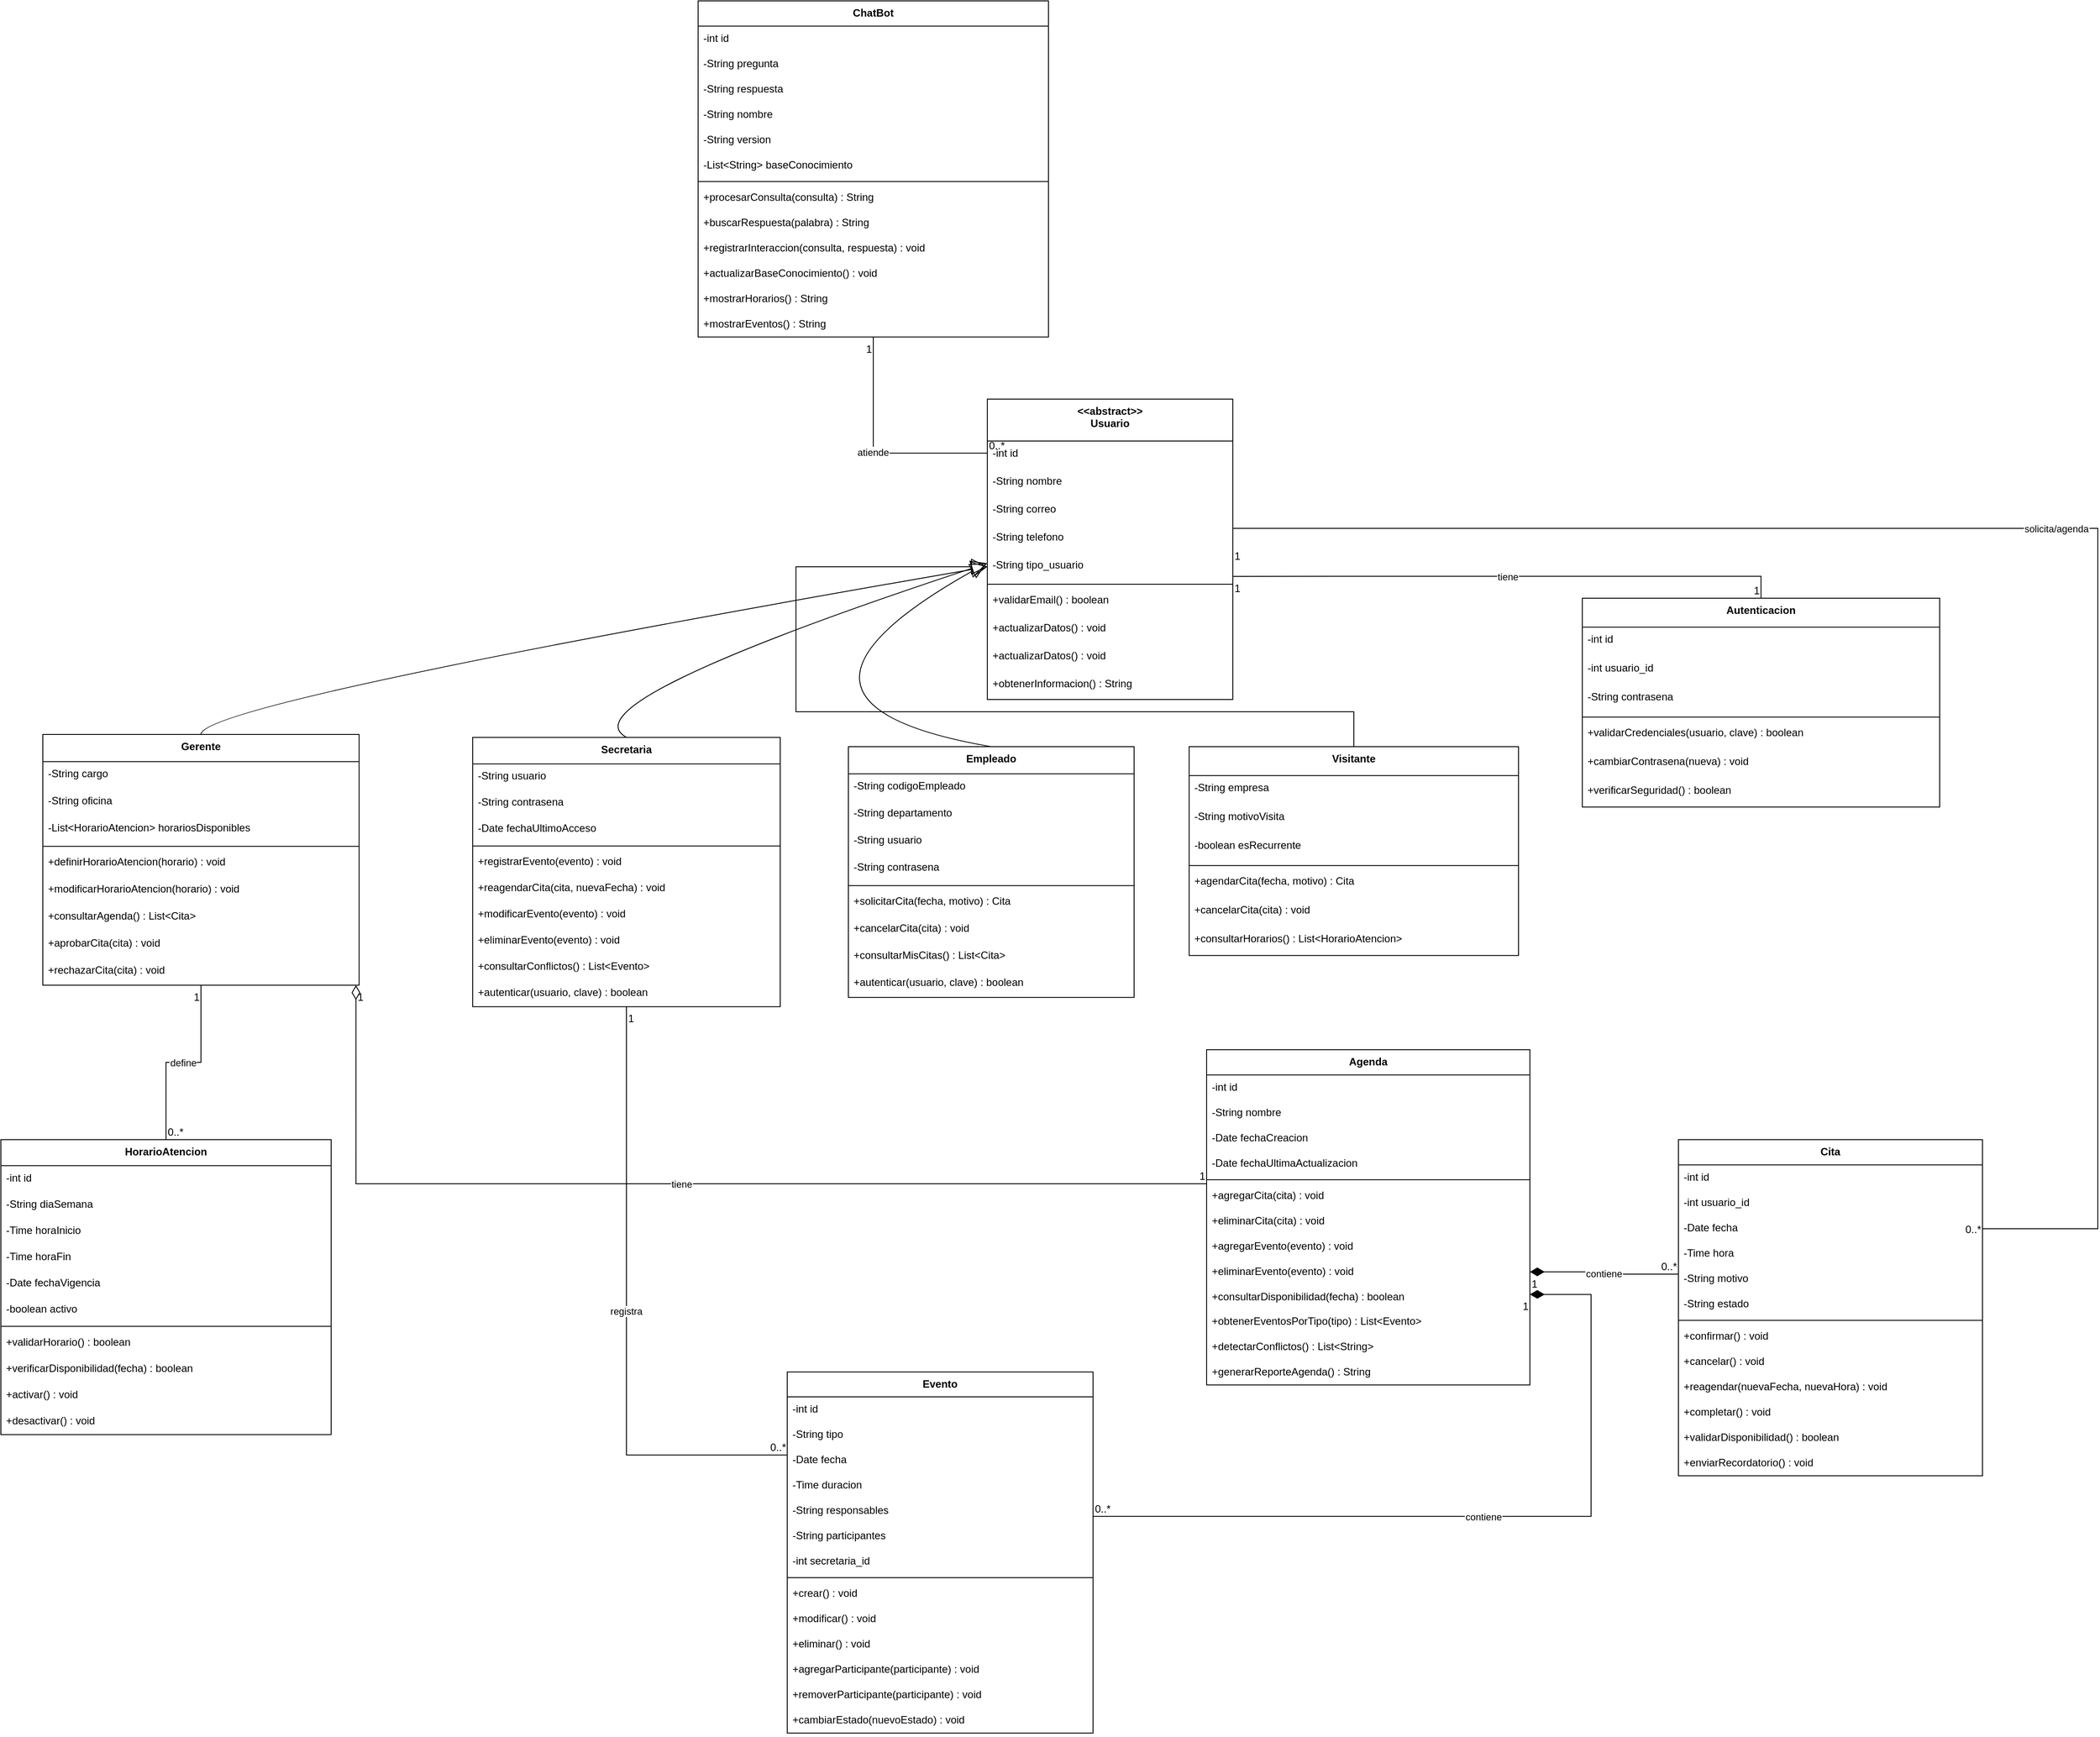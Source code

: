 <mxfile version="27.1.6">
  <diagram name="Page-1" id="OvqlEY6FzvX5M_IiGtyd">
    <mxGraphModel dx="1940" dy="629" grid="1" gridSize="10" guides="1" tooltips="1" connect="1" arrows="1" fold="1" page="1" pageScale="1" pageWidth="850" pageHeight="1100" math="0" shadow="0">
      <root>
        <mxCell id="0" />
        <mxCell id="1" parent="0" />
        <mxCell id="tIBhOK5YYdfdFNralO2W-1" value="&lt;&lt;abstract&gt;&gt;&#xa;Usuario" style="swimlane;fontStyle=1;align=center;verticalAlign=top;childLayout=stackLayout;horizontal=1;startSize=47.977;horizontalStack=0;resizeParent=1;resizeParentMax=0;resizeLast=0;collapsible=0;marginBottom=0;" parent="1" vertex="1">
          <mxGeometry x="659" y="672" width="281" height="343.977" as="geometry" />
        </mxCell>
        <mxCell id="tIBhOK5YYdfdFNralO2W-2" value="-int id" style="text;strokeColor=none;fillColor=none;align=left;verticalAlign=top;spacingLeft=4;spacingRight=4;overflow=hidden;rotatable=0;points=[[0,0.5],[1,0.5]];portConstraint=eastwest;" parent="tIBhOK5YYdfdFNralO2W-1" vertex="1">
          <mxGeometry y="47.977" width="281" height="32" as="geometry" />
        </mxCell>
        <mxCell id="tIBhOK5YYdfdFNralO2W-3" value="-String nombre" style="text;strokeColor=none;fillColor=none;align=left;verticalAlign=top;spacingLeft=4;spacingRight=4;overflow=hidden;rotatable=0;points=[[0,0.5],[1,0.5]];portConstraint=eastwest;" parent="tIBhOK5YYdfdFNralO2W-1" vertex="1">
          <mxGeometry y="79.977" width="281" height="32" as="geometry" />
        </mxCell>
        <mxCell id="tIBhOK5YYdfdFNralO2W-4" value="-String correo" style="text;strokeColor=none;fillColor=none;align=left;verticalAlign=top;spacingLeft=4;spacingRight=4;overflow=hidden;rotatable=0;points=[[0,0.5],[1,0.5]];portConstraint=eastwest;" parent="tIBhOK5YYdfdFNralO2W-1" vertex="1">
          <mxGeometry y="111.977" width="281" height="32" as="geometry" />
        </mxCell>
        <mxCell id="tIBhOK5YYdfdFNralO2W-5" value="-String telefono" style="text;strokeColor=none;fillColor=none;align=left;verticalAlign=top;spacingLeft=4;spacingRight=4;overflow=hidden;rotatable=0;points=[[0,0.5],[1,0.5]];portConstraint=eastwest;" parent="tIBhOK5YYdfdFNralO2W-1" vertex="1">
          <mxGeometry y="143.977" width="281" height="32" as="geometry" />
        </mxCell>
        <mxCell id="tIBhOK5YYdfdFNralO2W-6" value="-String tipo_usuario" style="text;strokeColor=none;fillColor=none;align=left;verticalAlign=top;spacingLeft=4;spacingRight=4;overflow=hidden;rotatable=0;points=[[0,0.5],[1,0.5]];portConstraint=eastwest;" parent="tIBhOK5YYdfdFNralO2W-1" vertex="1">
          <mxGeometry y="175.977" width="281" height="32" as="geometry" />
        </mxCell>
        <mxCell id="tIBhOK5YYdfdFNralO2W-7" style="line;strokeWidth=1;fillColor=none;align=left;verticalAlign=middle;spacingTop=-1;spacingLeft=3;spacingRight=3;rotatable=0;labelPosition=right;points=[];portConstraint=eastwest;strokeColor=inherit;" parent="tIBhOK5YYdfdFNralO2W-1" vertex="1">
          <mxGeometry y="207.977" width="281" height="8" as="geometry" />
        </mxCell>
        <mxCell id="tIBhOK5YYdfdFNralO2W-8" value="+validarEmail() : boolean" style="text;strokeColor=none;fillColor=none;align=left;verticalAlign=top;spacingLeft=4;spacingRight=4;overflow=hidden;rotatable=0;points=[[0,0.5],[1,0.5]];portConstraint=eastwest;" parent="tIBhOK5YYdfdFNralO2W-1" vertex="1">
          <mxGeometry y="215.977" width="281" height="32" as="geometry" />
        </mxCell>
        <mxCell id="J6PusCO2CKZMX-2m983k-1" value="+actualizarDatos() : void" style="text;strokeColor=none;fillColor=none;align=left;verticalAlign=top;spacingLeft=4;spacingRight=4;overflow=hidden;rotatable=0;points=[[0,0.5],[1,0.5]];portConstraint=eastwest;" vertex="1" parent="tIBhOK5YYdfdFNralO2W-1">
          <mxGeometry y="247.977" width="281" height="32" as="geometry" />
        </mxCell>
        <mxCell id="tIBhOK5YYdfdFNralO2W-9" value="+actualizarDatos() : void" style="text;strokeColor=none;fillColor=none;align=left;verticalAlign=top;spacingLeft=4;spacingRight=4;overflow=hidden;rotatable=0;points=[[0,0.5],[1,0.5]];portConstraint=eastwest;" parent="tIBhOK5YYdfdFNralO2W-1" vertex="1">
          <mxGeometry y="279.977" width="281" height="32" as="geometry" />
        </mxCell>
        <mxCell id="tIBhOK5YYdfdFNralO2W-10" value="+obtenerInformacion() : String" style="text;strokeColor=none;fillColor=none;align=left;verticalAlign=top;spacingLeft=4;spacingRight=4;overflow=hidden;rotatable=0;points=[[0,0.5],[1,0.5]];portConstraint=eastwest;" parent="tIBhOK5YYdfdFNralO2W-1" vertex="1">
          <mxGeometry y="311.977" width="281" height="32" as="geometry" />
        </mxCell>
        <mxCell id="tIBhOK5YYdfdFNralO2W-11" value="Gerente" style="swimlane;fontStyle=1;align=center;verticalAlign=top;childLayout=stackLayout;horizontal=1;startSize=31.097;horizontalStack=0;resizeParent=1;resizeParentMax=0;resizeLast=0;collapsible=0;marginBottom=0;" parent="1" vertex="1">
          <mxGeometry x="-422" y="1056" width="362" height="287.097" as="geometry" />
        </mxCell>
        <mxCell id="tIBhOK5YYdfdFNralO2W-12" value="-String cargo" style="text;strokeColor=none;fillColor=none;align=left;verticalAlign=top;spacingLeft=4;spacingRight=4;overflow=hidden;rotatable=0;points=[[0,0.5],[1,0.5]];portConstraint=eastwest;" parent="tIBhOK5YYdfdFNralO2W-11" vertex="1">
          <mxGeometry y="31.097" width="362" height="31" as="geometry" />
        </mxCell>
        <mxCell id="tIBhOK5YYdfdFNralO2W-13" value="-String oficina" style="text;strokeColor=none;fillColor=none;align=left;verticalAlign=top;spacingLeft=4;spacingRight=4;overflow=hidden;rotatable=0;points=[[0,0.5],[1,0.5]];portConstraint=eastwest;" parent="tIBhOK5YYdfdFNralO2W-11" vertex="1">
          <mxGeometry y="62.097" width="362" height="31" as="geometry" />
        </mxCell>
        <mxCell id="tIBhOK5YYdfdFNralO2W-14" value="-List&lt;HorarioAtencion&gt; horariosDisponibles" style="text;strokeColor=none;fillColor=none;align=left;verticalAlign=top;spacingLeft=4;spacingRight=4;overflow=hidden;rotatable=0;points=[[0,0.5],[1,0.5]];portConstraint=eastwest;" parent="tIBhOK5YYdfdFNralO2W-11" vertex="1">
          <mxGeometry y="93.097" width="362" height="31" as="geometry" />
        </mxCell>
        <mxCell id="tIBhOK5YYdfdFNralO2W-15" style="line;strokeWidth=1;fillColor=none;align=left;verticalAlign=middle;spacingTop=-1;spacingLeft=3;spacingRight=3;rotatable=0;labelPosition=right;points=[];portConstraint=eastwest;strokeColor=inherit;" parent="tIBhOK5YYdfdFNralO2W-11" vertex="1">
          <mxGeometry y="124.097" width="362" height="8" as="geometry" />
        </mxCell>
        <mxCell id="tIBhOK5YYdfdFNralO2W-16" value="+definirHorarioAtencion(horario) : void" style="text;strokeColor=none;fillColor=none;align=left;verticalAlign=top;spacingLeft=4;spacingRight=4;overflow=hidden;rotatable=0;points=[[0,0.5],[1,0.5]];portConstraint=eastwest;" parent="tIBhOK5YYdfdFNralO2W-11" vertex="1">
          <mxGeometry y="132.097" width="362" height="31" as="geometry" />
        </mxCell>
        <mxCell id="tIBhOK5YYdfdFNralO2W-17" value="+modificarHorarioAtencion(horario) : void" style="text;strokeColor=none;fillColor=none;align=left;verticalAlign=top;spacingLeft=4;spacingRight=4;overflow=hidden;rotatable=0;points=[[0,0.5],[1,0.5]];portConstraint=eastwest;" parent="tIBhOK5YYdfdFNralO2W-11" vertex="1">
          <mxGeometry y="163.097" width="362" height="31" as="geometry" />
        </mxCell>
        <mxCell id="tIBhOK5YYdfdFNralO2W-18" value="+consultarAgenda() : List&lt;Cita&gt;" style="text;strokeColor=none;fillColor=none;align=left;verticalAlign=top;spacingLeft=4;spacingRight=4;overflow=hidden;rotatable=0;points=[[0,0.5],[1,0.5]];portConstraint=eastwest;" parent="tIBhOK5YYdfdFNralO2W-11" vertex="1">
          <mxGeometry y="194.097" width="362" height="31" as="geometry" />
        </mxCell>
        <mxCell id="tIBhOK5YYdfdFNralO2W-19" value="+aprobarCita(cita) : void" style="text;strokeColor=none;fillColor=none;align=left;verticalAlign=top;spacingLeft=4;spacingRight=4;overflow=hidden;rotatable=0;points=[[0,0.5],[1,0.5]];portConstraint=eastwest;" parent="tIBhOK5YYdfdFNralO2W-11" vertex="1">
          <mxGeometry y="225.097" width="362" height="31" as="geometry" />
        </mxCell>
        <mxCell id="tIBhOK5YYdfdFNralO2W-20" value="+rechazarCita(cita) : void" style="text;strokeColor=none;fillColor=none;align=left;verticalAlign=top;spacingLeft=4;spacingRight=4;overflow=hidden;rotatable=0;points=[[0,0.5],[1,0.5]];portConstraint=eastwest;" parent="tIBhOK5YYdfdFNralO2W-11" vertex="1">
          <mxGeometry y="256.097" width="362" height="31" as="geometry" />
        </mxCell>
        <mxCell id="tIBhOK5YYdfdFNralO2W-21" value="Secretaria" style="swimlane;fontStyle=1;align=center;verticalAlign=top;childLayout=stackLayout;horizontal=1;startSize=30.386;horizontalStack=0;resizeParent=1;resizeParentMax=0;resizeLast=0;collapsible=0;marginBottom=0;" parent="1" vertex="1">
          <mxGeometry x="70" y="1059.36" width="352" height="308.386" as="geometry" />
        </mxCell>
        <mxCell id="tIBhOK5YYdfdFNralO2W-22" value="-String usuario" style="text;strokeColor=none;fillColor=none;align=left;verticalAlign=top;spacingLeft=4;spacingRight=4;overflow=hidden;rotatable=0;points=[[0,0.5],[1,0.5]];portConstraint=eastwest;" parent="tIBhOK5YYdfdFNralO2W-21" vertex="1">
          <mxGeometry y="30.386" width="352" height="30" as="geometry" />
        </mxCell>
        <mxCell id="tIBhOK5YYdfdFNralO2W-23" value="-String contrasena" style="text;strokeColor=none;fillColor=none;align=left;verticalAlign=top;spacingLeft=4;spacingRight=4;overflow=hidden;rotatable=0;points=[[0,0.5],[1,0.5]];portConstraint=eastwest;" parent="tIBhOK5YYdfdFNralO2W-21" vertex="1">
          <mxGeometry y="60.386" width="352" height="30" as="geometry" />
        </mxCell>
        <mxCell id="tIBhOK5YYdfdFNralO2W-24" value="-Date fechaUltimoAcceso" style="text;strokeColor=none;fillColor=none;align=left;verticalAlign=top;spacingLeft=4;spacingRight=4;overflow=hidden;rotatable=0;points=[[0,0.5],[1,0.5]];portConstraint=eastwest;" parent="tIBhOK5YYdfdFNralO2W-21" vertex="1">
          <mxGeometry y="90.386" width="352" height="30" as="geometry" />
        </mxCell>
        <mxCell id="tIBhOK5YYdfdFNralO2W-25" style="line;strokeWidth=1;fillColor=none;align=left;verticalAlign=middle;spacingTop=-1;spacingLeft=3;spacingRight=3;rotatable=0;labelPosition=right;points=[];portConstraint=eastwest;strokeColor=inherit;" parent="tIBhOK5YYdfdFNralO2W-21" vertex="1">
          <mxGeometry y="120.386" width="352" height="8" as="geometry" />
        </mxCell>
        <mxCell id="tIBhOK5YYdfdFNralO2W-26" value="+registrarEvento(evento) : void" style="text;strokeColor=none;fillColor=none;align=left;verticalAlign=top;spacingLeft=4;spacingRight=4;overflow=hidden;rotatable=0;points=[[0,0.5],[1,0.5]];portConstraint=eastwest;" parent="tIBhOK5YYdfdFNralO2W-21" vertex="1">
          <mxGeometry y="128.386" width="352" height="30" as="geometry" />
        </mxCell>
        <mxCell id="tIBhOK5YYdfdFNralO2W-27" value="+reagendarCita(cita, nuevaFecha) : void" style="text;strokeColor=none;fillColor=none;align=left;verticalAlign=top;spacingLeft=4;spacingRight=4;overflow=hidden;rotatable=0;points=[[0,0.5],[1,0.5]];portConstraint=eastwest;" parent="tIBhOK5YYdfdFNralO2W-21" vertex="1">
          <mxGeometry y="158.386" width="352" height="30" as="geometry" />
        </mxCell>
        <mxCell id="tIBhOK5YYdfdFNralO2W-28" value="+modificarEvento(evento) : void" style="text;strokeColor=none;fillColor=none;align=left;verticalAlign=top;spacingLeft=4;spacingRight=4;overflow=hidden;rotatable=0;points=[[0,0.5],[1,0.5]];portConstraint=eastwest;" parent="tIBhOK5YYdfdFNralO2W-21" vertex="1">
          <mxGeometry y="188.386" width="352" height="30" as="geometry" />
        </mxCell>
        <mxCell id="tIBhOK5YYdfdFNralO2W-29" value="+eliminarEvento(evento) : void" style="text;strokeColor=none;fillColor=none;align=left;verticalAlign=top;spacingLeft=4;spacingRight=4;overflow=hidden;rotatable=0;points=[[0,0.5],[1,0.5]];portConstraint=eastwest;" parent="tIBhOK5YYdfdFNralO2W-21" vertex="1">
          <mxGeometry y="218.386" width="352" height="30" as="geometry" />
        </mxCell>
        <mxCell id="tIBhOK5YYdfdFNralO2W-30" value="+consultarConflictos() : List&lt;Evento&gt;" style="text;strokeColor=none;fillColor=none;align=left;verticalAlign=top;spacingLeft=4;spacingRight=4;overflow=hidden;rotatable=0;points=[[0,0.5],[1,0.5]];portConstraint=eastwest;" parent="tIBhOK5YYdfdFNralO2W-21" vertex="1">
          <mxGeometry y="248.386" width="352" height="30" as="geometry" />
        </mxCell>
        <mxCell id="tIBhOK5YYdfdFNralO2W-31" value="+autenticar(usuario, clave) : boolean" style="text;strokeColor=none;fillColor=none;align=left;verticalAlign=top;spacingLeft=4;spacingRight=4;overflow=hidden;rotatable=0;points=[[0,0.5],[1,0.5]];portConstraint=eastwest;" parent="tIBhOK5YYdfdFNralO2W-21" vertex="1">
          <mxGeometry y="278.386" width="352" height="30" as="geometry" />
        </mxCell>
        <mxCell id="tIBhOK5YYdfdFNralO2W-32" value="Empleado" style="swimlane;fontStyle=1;align=center;verticalAlign=top;childLayout=stackLayout;horizontal=1;startSize=31.097;horizontalStack=0;resizeParent=1;resizeParentMax=0;resizeLast=0;collapsible=0;marginBottom=0;" parent="1" vertex="1">
          <mxGeometry x="500" y="1070" width="327" height="287.097" as="geometry" />
        </mxCell>
        <mxCell id="tIBhOK5YYdfdFNralO2W-33" value="-String codigoEmpleado" style="text;strokeColor=none;fillColor=none;align=left;verticalAlign=top;spacingLeft=4;spacingRight=4;overflow=hidden;rotatable=0;points=[[0,0.5],[1,0.5]];portConstraint=eastwest;" parent="tIBhOK5YYdfdFNralO2W-32" vertex="1">
          <mxGeometry y="31.097" width="327" height="31" as="geometry" />
        </mxCell>
        <mxCell id="tIBhOK5YYdfdFNralO2W-34" value="-String departamento" style="text;strokeColor=none;fillColor=none;align=left;verticalAlign=top;spacingLeft=4;spacingRight=4;overflow=hidden;rotatable=0;points=[[0,0.5],[1,0.5]];portConstraint=eastwest;" parent="tIBhOK5YYdfdFNralO2W-32" vertex="1">
          <mxGeometry y="62.097" width="327" height="31" as="geometry" />
        </mxCell>
        <mxCell id="tIBhOK5YYdfdFNralO2W-35" value="-String usuario" style="text;strokeColor=none;fillColor=none;align=left;verticalAlign=top;spacingLeft=4;spacingRight=4;overflow=hidden;rotatable=0;points=[[0,0.5],[1,0.5]];portConstraint=eastwest;" parent="tIBhOK5YYdfdFNralO2W-32" vertex="1">
          <mxGeometry y="93.097" width="327" height="31" as="geometry" />
        </mxCell>
        <mxCell id="tIBhOK5YYdfdFNralO2W-36" value="-String contrasena" style="text;strokeColor=none;fillColor=none;align=left;verticalAlign=top;spacingLeft=4;spacingRight=4;overflow=hidden;rotatable=0;points=[[0,0.5],[1,0.5]];portConstraint=eastwest;" parent="tIBhOK5YYdfdFNralO2W-32" vertex="1">
          <mxGeometry y="124.097" width="327" height="31" as="geometry" />
        </mxCell>
        <mxCell id="tIBhOK5YYdfdFNralO2W-37" style="line;strokeWidth=1;fillColor=none;align=left;verticalAlign=middle;spacingTop=-1;spacingLeft=3;spacingRight=3;rotatable=0;labelPosition=right;points=[];portConstraint=eastwest;strokeColor=inherit;" parent="tIBhOK5YYdfdFNralO2W-32" vertex="1">
          <mxGeometry y="155.097" width="327" height="8" as="geometry" />
        </mxCell>
        <mxCell id="tIBhOK5YYdfdFNralO2W-38" value="+solicitarCita(fecha, motivo) : Cita" style="text;strokeColor=none;fillColor=none;align=left;verticalAlign=top;spacingLeft=4;spacingRight=4;overflow=hidden;rotatable=0;points=[[0,0.5],[1,0.5]];portConstraint=eastwest;" parent="tIBhOK5YYdfdFNralO2W-32" vertex="1">
          <mxGeometry y="163.097" width="327" height="31" as="geometry" />
        </mxCell>
        <mxCell id="tIBhOK5YYdfdFNralO2W-39" value="+cancelarCita(cita) : void" style="text;strokeColor=none;fillColor=none;align=left;verticalAlign=top;spacingLeft=4;spacingRight=4;overflow=hidden;rotatable=0;points=[[0,0.5],[1,0.5]];portConstraint=eastwest;" parent="tIBhOK5YYdfdFNralO2W-32" vertex="1">
          <mxGeometry y="194.097" width="327" height="31" as="geometry" />
        </mxCell>
        <mxCell id="tIBhOK5YYdfdFNralO2W-40" value="+consultarMisCitas() : List&lt;Cita&gt;" style="text;strokeColor=none;fillColor=none;align=left;verticalAlign=top;spacingLeft=4;spacingRight=4;overflow=hidden;rotatable=0;points=[[0,0.5],[1,0.5]];portConstraint=eastwest;" parent="tIBhOK5YYdfdFNralO2W-32" vertex="1">
          <mxGeometry y="225.097" width="327" height="31" as="geometry" />
        </mxCell>
        <mxCell id="tIBhOK5YYdfdFNralO2W-41" value="+autenticar(usuario, clave) : boolean" style="text;strokeColor=none;fillColor=none;align=left;verticalAlign=top;spacingLeft=4;spacingRight=4;overflow=hidden;rotatable=0;points=[[0,0.5],[1,0.5]];portConstraint=eastwest;" parent="tIBhOK5YYdfdFNralO2W-32" vertex="1">
          <mxGeometry y="256.097" width="327" height="31" as="geometry" />
        </mxCell>
        <mxCell id="tIBhOK5YYdfdFNralO2W-42" value="Visitante" style="swimlane;fontStyle=1;align=center;verticalAlign=top;childLayout=stackLayout;horizontal=1;startSize=33.129;horizontalStack=0;resizeParent=1;resizeParentMax=0;resizeLast=0;collapsible=0;marginBottom=0;" parent="1" vertex="1">
          <mxGeometry x="890" y="1070" width="377" height="239.129" as="geometry" />
        </mxCell>
        <mxCell id="tIBhOK5YYdfdFNralO2W-43" value="-String empresa" style="text;strokeColor=none;fillColor=none;align=left;verticalAlign=top;spacingLeft=4;spacingRight=4;overflow=hidden;rotatable=0;points=[[0,0.5],[1,0.5]];portConstraint=eastwest;" parent="tIBhOK5YYdfdFNralO2W-42" vertex="1">
          <mxGeometry y="33.129" width="377" height="33" as="geometry" />
        </mxCell>
        <mxCell id="tIBhOK5YYdfdFNralO2W-44" value="-String motivoVisita" style="text;strokeColor=none;fillColor=none;align=left;verticalAlign=top;spacingLeft=4;spacingRight=4;overflow=hidden;rotatable=0;points=[[0,0.5],[1,0.5]];portConstraint=eastwest;" parent="tIBhOK5YYdfdFNralO2W-42" vertex="1">
          <mxGeometry y="66.129" width="377" height="33" as="geometry" />
        </mxCell>
        <mxCell id="tIBhOK5YYdfdFNralO2W-45" value="-boolean esRecurrente" style="text;strokeColor=none;fillColor=none;align=left;verticalAlign=top;spacingLeft=4;spacingRight=4;overflow=hidden;rotatable=0;points=[[0,0.5],[1,0.5]];portConstraint=eastwest;" parent="tIBhOK5YYdfdFNralO2W-42" vertex="1">
          <mxGeometry y="99.129" width="377" height="33" as="geometry" />
        </mxCell>
        <mxCell id="tIBhOK5YYdfdFNralO2W-46" style="line;strokeWidth=1;fillColor=none;align=left;verticalAlign=middle;spacingTop=-1;spacingLeft=3;spacingRight=3;rotatable=0;labelPosition=right;points=[];portConstraint=eastwest;strokeColor=inherit;" parent="tIBhOK5YYdfdFNralO2W-42" vertex="1">
          <mxGeometry y="132.129" width="377" height="8" as="geometry" />
        </mxCell>
        <mxCell id="tIBhOK5YYdfdFNralO2W-47" value="+agendarCita(fecha, motivo) : Cita" style="text;strokeColor=none;fillColor=none;align=left;verticalAlign=top;spacingLeft=4;spacingRight=4;overflow=hidden;rotatable=0;points=[[0,0.5],[1,0.5]];portConstraint=eastwest;" parent="tIBhOK5YYdfdFNralO2W-42" vertex="1">
          <mxGeometry y="140.129" width="377" height="33" as="geometry" />
        </mxCell>
        <mxCell id="tIBhOK5YYdfdFNralO2W-48" value="+cancelarCita(cita) : void" style="text;strokeColor=none;fillColor=none;align=left;verticalAlign=top;spacingLeft=4;spacingRight=4;overflow=hidden;rotatable=0;points=[[0,0.5],[1,0.5]];portConstraint=eastwest;" parent="tIBhOK5YYdfdFNralO2W-42" vertex="1">
          <mxGeometry y="173.129" width="377" height="33" as="geometry" />
        </mxCell>
        <mxCell id="tIBhOK5YYdfdFNralO2W-49" value="+consultarHorarios() : List&lt;HorarioAtencion&gt;" style="text;strokeColor=none;fillColor=none;align=left;verticalAlign=top;spacingLeft=4;spacingRight=4;overflow=hidden;rotatable=0;points=[[0,0.5],[1,0.5]];portConstraint=eastwest;" parent="tIBhOK5YYdfdFNralO2W-42" vertex="1">
          <mxGeometry y="206.129" width="377" height="33" as="geometry" />
        </mxCell>
        <mxCell id="tIBhOK5YYdfdFNralO2W-50" value="Autenticacion" style="swimlane;fontStyle=1;align=center;verticalAlign=top;childLayout=stackLayout;horizontal=1;startSize=33.129;horizontalStack=0;resizeParent=1;resizeParentMax=0;resizeLast=0;collapsible=0;marginBottom=0;" parent="1" vertex="1">
          <mxGeometry x="1340" y="900" width="409" height="239.129" as="geometry" />
        </mxCell>
        <mxCell id="tIBhOK5YYdfdFNralO2W-51" value="-int id" style="text;strokeColor=none;fillColor=none;align=left;verticalAlign=top;spacingLeft=4;spacingRight=4;overflow=hidden;rotatable=0;points=[[0,0.5],[1,0.5]];portConstraint=eastwest;" parent="tIBhOK5YYdfdFNralO2W-50" vertex="1">
          <mxGeometry y="33.129" width="409" height="33" as="geometry" />
        </mxCell>
        <mxCell id="tIBhOK5YYdfdFNralO2W-52" value="-int usuario_id" style="text;strokeColor=none;fillColor=none;align=left;verticalAlign=top;spacingLeft=4;spacingRight=4;overflow=hidden;rotatable=0;points=[[0,0.5],[1,0.5]];portConstraint=eastwest;" parent="tIBhOK5YYdfdFNralO2W-50" vertex="1">
          <mxGeometry y="66.129" width="409" height="33" as="geometry" />
        </mxCell>
        <mxCell id="tIBhOK5YYdfdFNralO2W-53" value="-String contrasena" style="text;strokeColor=none;fillColor=none;align=left;verticalAlign=top;spacingLeft=4;spacingRight=4;overflow=hidden;rotatable=0;points=[[0,0.5],[1,0.5]];portConstraint=eastwest;" parent="tIBhOK5YYdfdFNralO2W-50" vertex="1">
          <mxGeometry y="99.129" width="409" height="33" as="geometry" />
        </mxCell>
        <mxCell id="tIBhOK5YYdfdFNralO2W-54" style="line;strokeWidth=1;fillColor=none;align=left;verticalAlign=middle;spacingTop=-1;spacingLeft=3;spacingRight=3;rotatable=0;labelPosition=right;points=[];portConstraint=eastwest;strokeColor=inherit;" parent="tIBhOK5YYdfdFNralO2W-50" vertex="1">
          <mxGeometry y="132.129" width="409" height="8" as="geometry" />
        </mxCell>
        <mxCell id="tIBhOK5YYdfdFNralO2W-55" value="+validarCredenciales(usuario, clave) : boolean" style="text;strokeColor=none;fillColor=none;align=left;verticalAlign=top;spacingLeft=4;spacingRight=4;overflow=hidden;rotatable=0;points=[[0,0.5],[1,0.5]];portConstraint=eastwest;" parent="tIBhOK5YYdfdFNralO2W-50" vertex="1">
          <mxGeometry y="140.129" width="409" height="33" as="geometry" />
        </mxCell>
        <mxCell id="tIBhOK5YYdfdFNralO2W-56" value="+cambiarContrasena(nueva) : void" style="text;strokeColor=none;fillColor=none;align=left;verticalAlign=top;spacingLeft=4;spacingRight=4;overflow=hidden;rotatable=0;points=[[0,0.5],[1,0.5]];portConstraint=eastwest;" parent="tIBhOK5YYdfdFNralO2W-50" vertex="1">
          <mxGeometry y="173.129" width="409" height="33" as="geometry" />
        </mxCell>
        <mxCell id="tIBhOK5YYdfdFNralO2W-57" value="+verificarSeguridad() : boolean" style="text;strokeColor=none;fillColor=none;align=left;verticalAlign=top;spacingLeft=4;spacingRight=4;overflow=hidden;rotatable=0;points=[[0,0.5],[1,0.5]];portConstraint=eastwest;" parent="tIBhOK5YYdfdFNralO2W-50" vertex="1">
          <mxGeometry y="206.129" width="409" height="33" as="geometry" />
        </mxCell>
        <mxCell id="tIBhOK5YYdfdFNralO2W-58" value="Cita" style="swimlane;fontStyle=1;align=center;verticalAlign=top;childLayout=stackLayout;horizontal=1;startSize=28.909;horizontalStack=0;resizeParent=1;resizeParentMax=0;resizeLast=0;collapsible=0;marginBottom=0;" parent="1" vertex="1">
          <mxGeometry x="1450" y="1520" width="348" height="384.909" as="geometry" />
        </mxCell>
        <mxCell id="tIBhOK5YYdfdFNralO2W-59" value="-int id" style="text;strokeColor=none;fillColor=none;align=left;verticalAlign=top;spacingLeft=4;spacingRight=4;overflow=hidden;rotatable=0;points=[[0,0.5],[1,0.5]];portConstraint=eastwest;" parent="tIBhOK5YYdfdFNralO2W-58" vertex="1">
          <mxGeometry y="28.909" width="348" height="29" as="geometry" />
        </mxCell>
        <mxCell id="tIBhOK5YYdfdFNralO2W-60" value="-int usuario_id" style="text;strokeColor=none;fillColor=none;align=left;verticalAlign=top;spacingLeft=4;spacingRight=4;overflow=hidden;rotatable=0;points=[[0,0.5],[1,0.5]];portConstraint=eastwest;" parent="tIBhOK5YYdfdFNralO2W-58" vertex="1">
          <mxGeometry y="57.909" width="348" height="29" as="geometry" />
        </mxCell>
        <mxCell id="tIBhOK5YYdfdFNralO2W-61" value="-Date fecha" style="text;strokeColor=none;fillColor=none;align=left;verticalAlign=top;spacingLeft=4;spacingRight=4;overflow=hidden;rotatable=0;points=[[0,0.5],[1,0.5]];portConstraint=eastwest;" parent="tIBhOK5YYdfdFNralO2W-58" vertex="1">
          <mxGeometry y="86.909" width="348" height="29" as="geometry" />
        </mxCell>
        <mxCell id="tIBhOK5YYdfdFNralO2W-62" value="-Time hora" style="text;strokeColor=none;fillColor=none;align=left;verticalAlign=top;spacingLeft=4;spacingRight=4;overflow=hidden;rotatable=0;points=[[0,0.5],[1,0.5]];portConstraint=eastwest;" parent="tIBhOK5YYdfdFNralO2W-58" vertex="1">
          <mxGeometry y="115.909" width="348" height="29" as="geometry" />
        </mxCell>
        <mxCell id="tIBhOK5YYdfdFNralO2W-63" value="-String motivo" style="text;strokeColor=none;fillColor=none;align=left;verticalAlign=top;spacingLeft=4;spacingRight=4;overflow=hidden;rotatable=0;points=[[0,0.5],[1,0.5]];portConstraint=eastwest;" parent="tIBhOK5YYdfdFNralO2W-58" vertex="1">
          <mxGeometry y="144.909" width="348" height="29" as="geometry" />
        </mxCell>
        <mxCell id="tIBhOK5YYdfdFNralO2W-64" value="-String estado" style="text;strokeColor=none;fillColor=none;align=left;verticalAlign=top;spacingLeft=4;spacingRight=4;overflow=hidden;rotatable=0;points=[[0,0.5],[1,0.5]];portConstraint=eastwest;" parent="tIBhOK5YYdfdFNralO2W-58" vertex="1">
          <mxGeometry y="173.909" width="348" height="29" as="geometry" />
        </mxCell>
        <mxCell id="tIBhOK5YYdfdFNralO2W-65" style="line;strokeWidth=1;fillColor=none;align=left;verticalAlign=middle;spacingTop=-1;spacingLeft=3;spacingRight=3;rotatable=0;labelPosition=right;points=[];portConstraint=eastwest;strokeColor=inherit;" parent="tIBhOK5YYdfdFNralO2W-58" vertex="1">
          <mxGeometry y="202.909" width="348" height="8" as="geometry" />
        </mxCell>
        <mxCell id="tIBhOK5YYdfdFNralO2W-66" value="+confirmar() : void" style="text;strokeColor=none;fillColor=none;align=left;verticalAlign=top;spacingLeft=4;spacingRight=4;overflow=hidden;rotatable=0;points=[[0,0.5],[1,0.5]];portConstraint=eastwest;" parent="tIBhOK5YYdfdFNralO2W-58" vertex="1">
          <mxGeometry y="210.909" width="348" height="29" as="geometry" />
        </mxCell>
        <mxCell id="tIBhOK5YYdfdFNralO2W-67" value="+cancelar() : void" style="text;strokeColor=none;fillColor=none;align=left;verticalAlign=top;spacingLeft=4;spacingRight=4;overflow=hidden;rotatable=0;points=[[0,0.5],[1,0.5]];portConstraint=eastwest;" parent="tIBhOK5YYdfdFNralO2W-58" vertex="1">
          <mxGeometry y="239.909" width="348" height="29" as="geometry" />
        </mxCell>
        <mxCell id="tIBhOK5YYdfdFNralO2W-68" value="+reagendar(nuevaFecha, nuevaHora) : void" style="text;strokeColor=none;fillColor=none;align=left;verticalAlign=top;spacingLeft=4;spacingRight=4;overflow=hidden;rotatable=0;points=[[0,0.5],[1,0.5]];portConstraint=eastwest;" parent="tIBhOK5YYdfdFNralO2W-58" vertex="1">
          <mxGeometry y="268.909" width="348" height="29" as="geometry" />
        </mxCell>
        <mxCell id="tIBhOK5YYdfdFNralO2W-69" value="+completar() : void" style="text;strokeColor=none;fillColor=none;align=left;verticalAlign=top;spacingLeft=4;spacingRight=4;overflow=hidden;rotatable=0;points=[[0,0.5],[1,0.5]];portConstraint=eastwest;" parent="tIBhOK5YYdfdFNralO2W-58" vertex="1">
          <mxGeometry y="297.909" width="348" height="29" as="geometry" />
        </mxCell>
        <mxCell id="tIBhOK5YYdfdFNralO2W-70" value="+validarDisponibilidad() : boolean" style="text;strokeColor=none;fillColor=none;align=left;verticalAlign=top;spacingLeft=4;spacingRight=4;overflow=hidden;rotatable=0;points=[[0,0.5],[1,0.5]];portConstraint=eastwest;" parent="tIBhOK5YYdfdFNralO2W-58" vertex="1">
          <mxGeometry y="326.909" width="348" height="29" as="geometry" />
        </mxCell>
        <mxCell id="tIBhOK5YYdfdFNralO2W-71" value="+enviarRecordatorio() : void" style="text;strokeColor=none;fillColor=none;align=left;verticalAlign=top;spacingLeft=4;spacingRight=4;overflow=hidden;rotatable=0;points=[[0,0.5],[1,0.5]];portConstraint=eastwest;" parent="tIBhOK5YYdfdFNralO2W-58" vertex="1">
          <mxGeometry y="355.909" width="348" height="29" as="geometry" />
        </mxCell>
        <mxCell id="tIBhOK5YYdfdFNralO2W-72" value="Evento" style="swimlane;fontStyle=1;align=center;verticalAlign=top;childLayout=stackLayout;horizontal=1;startSize=28.557;horizontalStack=0;resizeParent=1;resizeParentMax=0;resizeLast=0;collapsible=0;marginBottom=0;" parent="1" vertex="1">
          <mxGeometry x="430" y="1786" width="350" height="413.557" as="geometry" />
        </mxCell>
        <mxCell id="tIBhOK5YYdfdFNralO2W-73" value="-int id" style="text;strokeColor=none;fillColor=none;align=left;verticalAlign=top;spacingLeft=4;spacingRight=4;overflow=hidden;rotatable=0;points=[[0,0.5],[1,0.5]];portConstraint=eastwest;" parent="tIBhOK5YYdfdFNralO2W-72" vertex="1">
          <mxGeometry y="28.557" width="350" height="29" as="geometry" />
        </mxCell>
        <mxCell id="tIBhOK5YYdfdFNralO2W-74" value="-String tipo" style="text;strokeColor=none;fillColor=none;align=left;verticalAlign=top;spacingLeft=4;spacingRight=4;overflow=hidden;rotatable=0;points=[[0,0.5],[1,0.5]];portConstraint=eastwest;" parent="tIBhOK5YYdfdFNralO2W-72" vertex="1">
          <mxGeometry y="57.557" width="350" height="29" as="geometry" />
        </mxCell>
        <mxCell id="tIBhOK5YYdfdFNralO2W-75" value="-Date fecha" style="text;strokeColor=none;fillColor=none;align=left;verticalAlign=top;spacingLeft=4;spacingRight=4;overflow=hidden;rotatable=0;points=[[0,0.5],[1,0.5]];portConstraint=eastwest;" parent="tIBhOK5YYdfdFNralO2W-72" vertex="1">
          <mxGeometry y="86.557" width="350" height="29" as="geometry" />
        </mxCell>
        <mxCell id="tIBhOK5YYdfdFNralO2W-76" value="-Time duracion" style="text;strokeColor=none;fillColor=none;align=left;verticalAlign=top;spacingLeft=4;spacingRight=4;overflow=hidden;rotatable=0;points=[[0,0.5],[1,0.5]];portConstraint=eastwest;" parent="tIBhOK5YYdfdFNralO2W-72" vertex="1">
          <mxGeometry y="115.557" width="350" height="29" as="geometry" />
        </mxCell>
        <mxCell id="tIBhOK5YYdfdFNralO2W-77" value="-String responsables" style="text;strokeColor=none;fillColor=none;align=left;verticalAlign=top;spacingLeft=4;spacingRight=4;overflow=hidden;rotatable=0;points=[[0,0.5],[1,0.5]];portConstraint=eastwest;" parent="tIBhOK5YYdfdFNralO2W-72" vertex="1">
          <mxGeometry y="144.557" width="350" height="29" as="geometry" />
        </mxCell>
        <mxCell id="tIBhOK5YYdfdFNralO2W-78" value="-String participantes" style="text;strokeColor=none;fillColor=none;align=left;verticalAlign=top;spacingLeft=4;spacingRight=4;overflow=hidden;rotatable=0;points=[[0,0.5],[1,0.5]];portConstraint=eastwest;" parent="tIBhOK5YYdfdFNralO2W-72" vertex="1">
          <mxGeometry y="173.557" width="350" height="29" as="geometry" />
        </mxCell>
        <mxCell id="tIBhOK5YYdfdFNralO2W-79" value="-int secretaria_id" style="text;strokeColor=none;fillColor=none;align=left;verticalAlign=top;spacingLeft=4;spacingRight=4;overflow=hidden;rotatable=0;points=[[0,0.5],[1,0.5]];portConstraint=eastwest;" parent="tIBhOK5YYdfdFNralO2W-72" vertex="1">
          <mxGeometry y="202.557" width="350" height="29" as="geometry" />
        </mxCell>
        <mxCell id="tIBhOK5YYdfdFNralO2W-80" style="line;strokeWidth=1;fillColor=none;align=left;verticalAlign=middle;spacingTop=-1;spacingLeft=3;spacingRight=3;rotatable=0;labelPosition=right;points=[];portConstraint=eastwest;strokeColor=inherit;" parent="tIBhOK5YYdfdFNralO2W-72" vertex="1">
          <mxGeometry y="231.557" width="350" height="8" as="geometry" />
        </mxCell>
        <mxCell id="tIBhOK5YYdfdFNralO2W-81" value="+crear() : void" style="text;strokeColor=none;fillColor=none;align=left;verticalAlign=top;spacingLeft=4;spacingRight=4;overflow=hidden;rotatable=0;points=[[0,0.5],[1,0.5]];portConstraint=eastwest;" parent="tIBhOK5YYdfdFNralO2W-72" vertex="1">
          <mxGeometry y="239.557" width="350" height="29" as="geometry" />
        </mxCell>
        <mxCell id="tIBhOK5YYdfdFNralO2W-82" value="+modificar() : void" style="text;strokeColor=none;fillColor=none;align=left;verticalAlign=top;spacingLeft=4;spacingRight=4;overflow=hidden;rotatable=0;points=[[0,0.5],[1,0.5]];portConstraint=eastwest;" parent="tIBhOK5YYdfdFNralO2W-72" vertex="1">
          <mxGeometry y="268.557" width="350" height="29" as="geometry" />
        </mxCell>
        <mxCell id="tIBhOK5YYdfdFNralO2W-83" value="+eliminar() : void" style="text;strokeColor=none;fillColor=none;align=left;verticalAlign=top;spacingLeft=4;spacingRight=4;overflow=hidden;rotatable=0;points=[[0,0.5],[1,0.5]];portConstraint=eastwest;" parent="tIBhOK5YYdfdFNralO2W-72" vertex="1">
          <mxGeometry y="297.557" width="350" height="29" as="geometry" />
        </mxCell>
        <mxCell id="tIBhOK5YYdfdFNralO2W-84" value="+agregarParticipante(participante) : void" style="text;strokeColor=none;fillColor=none;align=left;verticalAlign=top;spacingLeft=4;spacingRight=4;overflow=hidden;rotatable=0;points=[[0,0.5],[1,0.5]];portConstraint=eastwest;" parent="tIBhOK5YYdfdFNralO2W-72" vertex="1">
          <mxGeometry y="326.557" width="350" height="29" as="geometry" />
        </mxCell>
        <mxCell id="tIBhOK5YYdfdFNralO2W-85" value="+removerParticipante(participante) : void" style="text;strokeColor=none;fillColor=none;align=left;verticalAlign=top;spacingLeft=4;spacingRight=4;overflow=hidden;rotatable=0;points=[[0,0.5],[1,0.5]];portConstraint=eastwest;" parent="tIBhOK5YYdfdFNralO2W-72" vertex="1">
          <mxGeometry y="355.557" width="350" height="29" as="geometry" />
        </mxCell>
        <mxCell id="tIBhOK5YYdfdFNralO2W-86" value="+cambiarEstado(nuevoEstado) : void" style="text;strokeColor=none;fillColor=none;align=left;verticalAlign=top;spacingLeft=4;spacingRight=4;overflow=hidden;rotatable=0;points=[[0,0.5],[1,0.5]];portConstraint=eastwest;" parent="tIBhOK5YYdfdFNralO2W-72" vertex="1">
          <mxGeometry y="384.557" width="350" height="29" as="geometry" />
        </mxCell>
        <mxCell id="tIBhOK5YYdfdFNralO2W-87" value="Agenda" style="swimlane;fontStyle=1;align=center;verticalAlign=top;childLayout=stackLayout;horizontal=1;startSize=28.909;horizontalStack=0;resizeParent=1;resizeParentMax=0;resizeLast=0;collapsible=0;marginBottom=0;" parent="1" vertex="1">
          <mxGeometry x="910" y="1417" width="370" height="383.819" as="geometry" />
        </mxCell>
        <mxCell id="tIBhOK5YYdfdFNralO2W-88" value="-int id" style="text;strokeColor=none;fillColor=none;align=left;verticalAlign=top;spacingLeft=4;spacingRight=4;overflow=hidden;rotatable=0;points=[[0,0.5],[1,0.5]];portConstraint=eastwest;" parent="tIBhOK5YYdfdFNralO2W-87" vertex="1">
          <mxGeometry y="28.909" width="370" height="29" as="geometry" />
        </mxCell>
        <mxCell id="tIBhOK5YYdfdFNralO2W-89" value="-String nombre" style="text;strokeColor=none;fillColor=none;align=left;verticalAlign=top;spacingLeft=4;spacingRight=4;overflow=hidden;rotatable=0;points=[[0,0.5],[1,0.5]];portConstraint=eastwest;" parent="tIBhOK5YYdfdFNralO2W-87" vertex="1">
          <mxGeometry y="57.909" width="370" height="29" as="geometry" />
        </mxCell>
        <mxCell id="tIBhOK5YYdfdFNralO2W-90" value="-Date fechaCreacion" style="text;strokeColor=none;fillColor=none;align=left;verticalAlign=top;spacingLeft=4;spacingRight=4;overflow=hidden;rotatable=0;points=[[0,0.5],[1,0.5]];portConstraint=eastwest;" parent="tIBhOK5YYdfdFNralO2W-87" vertex="1">
          <mxGeometry y="86.909" width="370" height="29" as="geometry" />
        </mxCell>
        <mxCell id="tIBhOK5YYdfdFNralO2W-91" value="-Date fechaUltimaActualizacion" style="text;strokeColor=none;fillColor=none;align=left;verticalAlign=top;spacingLeft=4;spacingRight=4;overflow=hidden;rotatable=0;points=[[0,0.5],[1,0.5]];portConstraint=eastwest;" parent="tIBhOK5YYdfdFNralO2W-87" vertex="1">
          <mxGeometry y="115.909" width="370" height="29" as="geometry" />
        </mxCell>
        <mxCell id="tIBhOK5YYdfdFNralO2W-92" style="line;strokeWidth=1;fillColor=none;align=left;verticalAlign=middle;spacingTop=-1;spacingLeft=3;spacingRight=3;rotatable=0;labelPosition=right;points=[];portConstraint=eastwest;strokeColor=inherit;" parent="tIBhOK5YYdfdFNralO2W-87" vertex="1">
          <mxGeometry y="144.909" width="370" height="8" as="geometry" />
        </mxCell>
        <mxCell id="tIBhOK5YYdfdFNralO2W-93" value="+agregarCita(cita) : void" style="text;strokeColor=none;fillColor=none;align=left;verticalAlign=top;spacingLeft=4;spacingRight=4;overflow=hidden;rotatable=0;points=[[0,0.5],[1,0.5]];portConstraint=eastwest;" parent="tIBhOK5YYdfdFNralO2W-87" vertex="1">
          <mxGeometry y="152.909" width="370" height="29" as="geometry" />
        </mxCell>
        <mxCell id="tIBhOK5YYdfdFNralO2W-94" value="+eliminarCita(cita) : void" style="text;strokeColor=none;fillColor=none;align=left;verticalAlign=top;spacingLeft=4;spacingRight=4;overflow=hidden;rotatable=0;points=[[0,0.5],[1,0.5]];portConstraint=eastwest;" parent="tIBhOK5YYdfdFNralO2W-87" vertex="1">
          <mxGeometry y="181.909" width="370" height="29" as="geometry" />
        </mxCell>
        <mxCell id="tIBhOK5YYdfdFNralO2W-95" value="+agregarEvento(evento) : void" style="text;strokeColor=none;fillColor=none;align=left;verticalAlign=top;spacingLeft=4;spacingRight=4;overflow=hidden;rotatable=0;points=[[0,0.5],[1,0.5]];portConstraint=eastwest;" parent="tIBhOK5YYdfdFNralO2W-87" vertex="1">
          <mxGeometry y="210.909" width="370" height="29" as="geometry" />
        </mxCell>
        <mxCell id="tIBhOK5YYdfdFNralO2W-96" value="+eliminarEvento(evento) : void" style="text;strokeColor=none;fillColor=none;align=left;verticalAlign=top;spacingLeft=4;spacingRight=4;overflow=hidden;rotatable=0;points=[[0,0.5],[1,0.5]];portConstraint=eastwest;" parent="tIBhOK5YYdfdFNralO2W-87" vertex="1">
          <mxGeometry y="239.909" width="370" height="29" as="geometry" />
        </mxCell>
        <mxCell id="tIBhOK5YYdfdFNralO2W-97" value="+consultarDisponibilidad(fecha) : boolean" style="text;strokeColor=none;fillColor=none;align=left;verticalAlign=top;spacingLeft=4;spacingRight=4;overflow=hidden;rotatable=0;points=[[0,0.5],[1,0.5]];portConstraint=eastwest;" parent="tIBhOK5YYdfdFNralO2W-87" vertex="1">
          <mxGeometry y="268.909" width="370" height="27.91" as="geometry" />
        </mxCell>
        <mxCell id="tIBhOK5YYdfdFNralO2W-98" value="+obtenerEventosPorTipo(tipo) : List&lt;Evento&gt;" style="text;strokeColor=none;fillColor=none;align=left;verticalAlign=top;spacingLeft=4;spacingRight=4;overflow=hidden;rotatable=0;points=[[0,0.5],[1,0.5]];portConstraint=eastwest;" parent="tIBhOK5YYdfdFNralO2W-87" vertex="1">
          <mxGeometry y="296.819" width="370" height="29" as="geometry" />
        </mxCell>
        <mxCell id="tIBhOK5YYdfdFNralO2W-99" value="+detectarConflictos() : List&lt;String&gt;" style="text;strokeColor=none;fillColor=none;align=left;verticalAlign=top;spacingLeft=4;spacingRight=4;overflow=hidden;rotatable=0;points=[[0,0.5],[1,0.5]];portConstraint=eastwest;" parent="tIBhOK5YYdfdFNralO2W-87" vertex="1">
          <mxGeometry y="325.819" width="370" height="29" as="geometry" />
        </mxCell>
        <mxCell id="tIBhOK5YYdfdFNralO2W-100" value="+generarReporteAgenda() : String" style="text;strokeColor=none;fillColor=none;align=left;verticalAlign=top;spacingLeft=4;spacingRight=4;overflow=hidden;rotatable=0;points=[[0,0.5],[1,0.5]];portConstraint=eastwest;" parent="tIBhOK5YYdfdFNralO2W-87" vertex="1">
          <mxGeometry y="354.819" width="370" height="29" as="geometry" />
        </mxCell>
        <mxCell id="tIBhOK5YYdfdFNralO2W-101" value="ChatBot" style="swimlane;fontStyle=1;align=center;verticalAlign=top;childLayout=stackLayout;horizontal=1;startSize=28.909;horizontalStack=0;resizeParent=1;resizeParentMax=0;resizeLast=0;collapsible=0;marginBottom=0;" parent="1" vertex="1">
          <mxGeometry x="328" y="216" width="401" height="384.909" as="geometry" />
        </mxCell>
        <mxCell id="tIBhOK5YYdfdFNralO2W-102" value="-int id" style="text;strokeColor=none;fillColor=none;align=left;verticalAlign=top;spacingLeft=4;spacingRight=4;overflow=hidden;rotatable=0;points=[[0,0.5],[1,0.5]];portConstraint=eastwest;" parent="tIBhOK5YYdfdFNralO2W-101" vertex="1">
          <mxGeometry y="28.909" width="401" height="29" as="geometry" />
        </mxCell>
        <mxCell id="tIBhOK5YYdfdFNralO2W-103" value="-String pregunta" style="text;strokeColor=none;fillColor=none;align=left;verticalAlign=top;spacingLeft=4;spacingRight=4;overflow=hidden;rotatable=0;points=[[0,0.5],[1,0.5]];portConstraint=eastwest;" parent="tIBhOK5YYdfdFNralO2W-101" vertex="1">
          <mxGeometry y="57.909" width="401" height="29" as="geometry" />
        </mxCell>
        <mxCell id="tIBhOK5YYdfdFNralO2W-104" value="-String respuesta" style="text;strokeColor=none;fillColor=none;align=left;verticalAlign=top;spacingLeft=4;spacingRight=4;overflow=hidden;rotatable=0;points=[[0,0.5],[1,0.5]];portConstraint=eastwest;" parent="tIBhOK5YYdfdFNralO2W-101" vertex="1">
          <mxGeometry y="86.909" width="401" height="29" as="geometry" />
        </mxCell>
        <mxCell id="tIBhOK5YYdfdFNralO2W-105" value="-String nombre" style="text;strokeColor=none;fillColor=none;align=left;verticalAlign=top;spacingLeft=4;spacingRight=4;overflow=hidden;rotatable=0;points=[[0,0.5],[1,0.5]];portConstraint=eastwest;" parent="tIBhOK5YYdfdFNralO2W-101" vertex="1">
          <mxGeometry y="115.909" width="401" height="29" as="geometry" />
        </mxCell>
        <mxCell id="tIBhOK5YYdfdFNralO2W-106" value="-String version" style="text;strokeColor=none;fillColor=none;align=left;verticalAlign=top;spacingLeft=4;spacingRight=4;overflow=hidden;rotatable=0;points=[[0,0.5],[1,0.5]];portConstraint=eastwest;" parent="tIBhOK5YYdfdFNralO2W-101" vertex="1">
          <mxGeometry y="144.909" width="401" height="29" as="geometry" />
        </mxCell>
        <mxCell id="tIBhOK5YYdfdFNralO2W-107" value="-List&lt;String&gt; baseConocimiento" style="text;strokeColor=none;fillColor=none;align=left;verticalAlign=top;spacingLeft=4;spacingRight=4;overflow=hidden;rotatable=0;points=[[0,0.5],[1,0.5]];portConstraint=eastwest;" parent="tIBhOK5YYdfdFNralO2W-101" vertex="1">
          <mxGeometry y="173.909" width="401" height="29" as="geometry" />
        </mxCell>
        <mxCell id="tIBhOK5YYdfdFNralO2W-108" style="line;strokeWidth=1;fillColor=none;align=left;verticalAlign=middle;spacingTop=-1;spacingLeft=3;spacingRight=3;rotatable=0;labelPosition=right;points=[];portConstraint=eastwest;strokeColor=inherit;" parent="tIBhOK5YYdfdFNralO2W-101" vertex="1">
          <mxGeometry y="202.909" width="401" height="8" as="geometry" />
        </mxCell>
        <mxCell id="tIBhOK5YYdfdFNralO2W-109" value="+procesarConsulta(consulta) : String" style="text;strokeColor=none;fillColor=none;align=left;verticalAlign=top;spacingLeft=4;spacingRight=4;overflow=hidden;rotatable=0;points=[[0,0.5],[1,0.5]];portConstraint=eastwest;" parent="tIBhOK5YYdfdFNralO2W-101" vertex="1">
          <mxGeometry y="210.909" width="401" height="29" as="geometry" />
        </mxCell>
        <mxCell id="tIBhOK5YYdfdFNralO2W-110" value="+buscarRespuesta(palabra) : String" style="text;strokeColor=none;fillColor=none;align=left;verticalAlign=top;spacingLeft=4;spacingRight=4;overflow=hidden;rotatable=0;points=[[0,0.5],[1,0.5]];portConstraint=eastwest;" parent="tIBhOK5YYdfdFNralO2W-101" vertex="1">
          <mxGeometry y="239.909" width="401" height="29" as="geometry" />
        </mxCell>
        <mxCell id="tIBhOK5YYdfdFNralO2W-111" value="+registrarInteraccion(consulta, respuesta) : void" style="text;strokeColor=none;fillColor=none;align=left;verticalAlign=top;spacingLeft=4;spacingRight=4;overflow=hidden;rotatable=0;points=[[0,0.5],[1,0.5]];portConstraint=eastwest;" parent="tIBhOK5YYdfdFNralO2W-101" vertex="1">
          <mxGeometry y="268.909" width="401" height="29" as="geometry" />
        </mxCell>
        <mxCell id="tIBhOK5YYdfdFNralO2W-112" value="+actualizarBaseConocimiento() : void" style="text;strokeColor=none;fillColor=none;align=left;verticalAlign=top;spacingLeft=4;spacingRight=4;overflow=hidden;rotatable=0;points=[[0,0.5],[1,0.5]];portConstraint=eastwest;" parent="tIBhOK5YYdfdFNralO2W-101" vertex="1">
          <mxGeometry y="297.909" width="401" height="29" as="geometry" />
        </mxCell>
        <mxCell id="tIBhOK5YYdfdFNralO2W-113" value="+mostrarHorarios() : String" style="text;strokeColor=none;fillColor=none;align=left;verticalAlign=top;spacingLeft=4;spacingRight=4;overflow=hidden;rotatable=0;points=[[0,0.5],[1,0.5]];portConstraint=eastwest;" parent="tIBhOK5YYdfdFNralO2W-101" vertex="1">
          <mxGeometry y="326.909" width="401" height="29" as="geometry" />
        </mxCell>
        <mxCell id="tIBhOK5YYdfdFNralO2W-114" value="+mostrarEventos() : String" style="text;strokeColor=none;fillColor=none;align=left;verticalAlign=top;spacingLeft=4;spacingRight=4;overflow=hidden;rotatable=0;points=[[0,0.5],[1,0.5]];portConstraint=eastwest;" parent="tIBhOK5YYdfdFNralO2W-101" vertex="1">
          <mxGeometry y="355.909" width="401" height="29" as="geometry" />
        </mxCell>
        <mxCell id="tIBhOK5YYdfdFNralO2W-115" value="HorarioAtencion" style="swimlane;fontStyle=1;align=center;verticalAlign=top;childLayout=stackLayout;horizontal=1;startSize=29.804;horizontalStack=0;resizeParent=1;resizeParentMax=0;resizeLast=0;collapsible=0;marginBottom=0;" parent="1" vertex="1">
          <mxGeometry x="-470" y="1520" width="378" height="337.804" as="geometry" />
        </mxCell>
        <mxCell id="tIBhOK5YYdfdFNralO2W-116" value="-int id" style="text;strokeColor=none;fillColor=none;align=left;verticalAlign=top;spacingLeft=4;spacingRight=4;overflow=hidden;rotatable=0;points=[[0,0.5],[1,0.5]];portConstraint=eastwest;" parent="tIBhOK5YYdfdFNralO2W-115" vertex="1">
          <mxGeometry y="29.804" width="378" height="30" as="geometry" />
        </mxCell>
        <mxCell id="tIBhOK5YYdfdFNralO2W-117" value="-String diaSemana" style="text;strokeColor=none;fillColor=none;align=left;verticalAlign=top;spacingLeft=4;spacingRight=4;overflow=hidden;rotatable=0;points=[[0,0.5],[1,0.5]];portConstraint=eastwest;" parent="tIBhOK5YYdfdFNralO2W-115" vertex="1">
          <mxGeometry y="59.804" width="378" height="30" as="geometry" />
        </mxCell>
        <mxCell id="tIBhOK5YYdfdFNralO2W-118" value="-Time horaInicio" style="text;strokeColor=none;fillColor=none;align=left;verticalAlign=top;spacingLeft=4;spacingRight=4;overflow=hidden;rotatable=0;points=[[0,0.5],[1,0.5]];portConstraint=eastwest;" parent="tIBhOK5YYdfdFNralO2W-115" vertex="1">
          <mxGeometry y="89.804" width="378" height="30" as="geometry" />
        </mxCell>
        <mxCell id="tIBhOK5YYdfdFNralO2W-119" value="-Time horaFin" style="text;strokeColor=none;fillColor=none;align=left;verticalAlign=top;spacingLeft=4;spacingRight=4;overflow=hidden;rotatable=0;points=[[0,0.5],[1,0.5]];portConstraint=eastwest;" parent="tIBhOK5YYdfdFNralO2W-115" vertex="1">
          <mxGeometry y="119.804" width="378" height="30" as="geometry" />
        </mxCell>
        <mxCell id="tIBhOK5YYdfdFNralO2W-120" value="-Date fechaVigencia" style="text;strokeColor=none;fillColor=none;align=left;verticalAlign=top;spacingLeft=4;spacingRight=4;overflow=hidden;rotatable=0;points=[[0,0.5],[1,0.5]];portConstraint=eastwest;" parent="tIBhOK5YYdfdFNralO2W-115" vertex="1">
          <mxGeometry y="149.804" width="378" height="30" as="geometry" />
        </mxCell>
        <mxCell id="tIBhOK5YYdfdFNralO2W-121" value="-boolean activo" style="text;strokeColor=none;fillColor=none;align=left;verticalAlign=top;spacingLeft=4;spacingRight=4;overflow=hidden;rotatable=0;points=[[0,0.5],[1,0.5]];portConstraint=eastwest;" parent="tIBhOK5YYdfdFNralO2W-115" vertex="1">
          <mxGeometry y="179.804" width="378" height="30" as="geometry" />
        </mxCell>
        <mxCell id="tIBhOK5YYdfdFNralO2W-122" style="line;strokeWidth=1;fillColor=none;align=left;verticalAlign=middle;spacingTop=-1;spacingLeft=3;spacingRight=3;rotatable=0;labelPosition=right;points=[];portConstraint=eastwest;strokeColor=inherit;" parent="tIBhOK5YYdfdFNralO2W-115" vertex="1">
          <mxGeometry y="209.804" width="378" height="8" as="geometry" />
        </mxCell>
        <mxCell id="tIBhOK5YYdfdFNralO2W-123" value="+validarHorario() : boolean" style="text;strokeColor=none;fillColor=none;align=left;verticalAlign=top;spacingLeft=4;spacingRight=4;overflow=hidden;rotatable=0;points=[[0,0.5],[1,0.5]];portConstraint=eastwest;" parent="tIBhOK5YYdfdFNralO2W-115" vertex="1">
          <mxGeometry y="217.804" width="378" height="30" as="geometry" />
        </mxCell>
        <mxCell id="tIBhOK5YYdfdFNralO2W-124" value="+verificarDisponibilidad(fecha) : boolean" style="text;strokeColor=none;fillColor=none;align=left;verticalAlign=top;spacingLeft=4;spacingRight=4;overflow=hidden;rotatable=0;points=[[0,0.5],[1,0.5]];portConstraint=eastwest;" parent="tIBhOK5YYdfdFNralO2W-115" vertex="1">
          <mxGeometry y="247.804" width="378" height="30" as="geometry" />
        </mxCell>
        <mxCell id="tIBhOK5YYdfdFNralO2W-125" value="+activar() : void" style="text;strokeColor=none;fillColor=none;align=left;verticalAlign=top;spacingLeft=4;spacingRight=4;overflow=hidden;rotatable=0;points=[[0,0.5],[1,0.5]];portConstraint=eastwest;" parent="tIBhOK5YYdfdFNralO2W-115" vertex="1">
          <mxGeometry y="277.804" width="378" height="30" as="geometry" />
        </mxCell>
        <mxCell id="tIBhOK5YYdfdFNralO2W-126" value="+desactivar() : void" style="text;strokeColor=none;fillColor=none;align=left;verticalAlign=top;spacingLeft=4;spacingRight=4;overflow=hidden;rotatable=0;points=[[0,0.5],[1,0.5]];portConstraint=eastwest;" parent="tIBhOK5YYdfdFNralO2W-115" vertex="1">
          <mxGeometry y="307.804" width="378" height="30" as="geometry" />
        </mxCell>
        <mxCell id="tIBhOK5YYdfdFNralO2W-135" value="" style="curved=1;startArrow=block;startSize=16;startFill=0;endArrow=none;entryX=0.5;entryY=0;rounded=0;exitX=0;exitY=0.5;exitDx=0;exitDy=0;" parent="1" source="tIBhOK5YYdfdFNralO2W-6" target="tIBhOK5YYdfdFNralO2W-11" edge="1">
          <mxGeometry relative="1" as="geometry">
            <Array as="points">
              <mxPoint x="-241" y="1020" />
            </Array>
            <mxPoint x="659" y="853" as="sourcePoint" />
          </mxGeometry>
        </mxCell>
        <mxCell id="tIBhOK5YYdfdFNralO2W-136" value="" style="curved=1;startArrow=block;startSize=16;startFill=0;endArrow=none;entryX=0.5;entryY=0;rounded=0;" parent="1" target="tIBhOK5YYdfdFNralO2W-21" edge="1">
          <mxGeometry relative="1" as="geometry">
            <Array as="points">
              <mxPoint x="174" y="1020" />
            </Array>
            <mxPoint x="659" y="860" as="sourcePoint" />
          </mxGeometry>
        </mxCell>
        <mxCell id="tIBhOK5YYdfdFNralO2W-137" value="" style="curved=1;startArrow=block;startSize=16;startFill=0;endArrow=none;entryX=0.5;entryY=0;rounded=0;" parent="1" target="tIBhOK5YYdfdFNralO2W-32" edge="1">
          <mxGeometry relative="1" as="geometry">
            <Array as="points">
              <mxPoint x="373" y="1020" />
            </Array>
            <mxPoint x="658" y="860" as="sourcePoint" />
          </mxGeometry>
        </mxCell>
        <mxCell id="tIBhOK5YYdfdFNralO2W-138" value="" style="startArrow=block;startSize=16;startFill=0;endArrow=none;exitX=0;exitY=0.5;entryX=0.5;entryY=0;rounded=0;exitDx=0;exitDy=0;edgeStyle=orthogonalEdgeStyle;" parent="1" source="tIBhOK5YYdfdFNralO2W-6" target="tIBhOK5YYdfdFNralO2W-42" edge="1">
          <mxGeometry relative="1" as="geometry">
            <Array as="points">
              <mxPoint x="440" y="864" />
              <mxPoint x="440" y="1030" />
              <mxPoint x="1078" y="1030" />
            </Array>
          </mxGeometry>
        </mxCell>
        <mxCell id="tIBhOK5YYdfdFNralO2W-139" value="tiene" style="startArrow=none;endArrow=none;exitX=1;exitY=0.59;entryX=0.5;entryY=0;rounded=0;edgeStyle=orthogonalEdgeStyle;" parent="1" source="tIBhOK5YYdfdFNralO2W-1" target="tIBhOK5YYdfdFNralO2W-50" edge="1">
          <mxGeometry relative="1" as="geometry" />
        </mxCell>
        <mxCell id="tIBhOK5YYdfdFNralO2W-140" value="1" style="edgeLabel;resizable=0;labelBackgroundColor=none;fontSize=12;align=left;verticalAlign=top;" parent="tIBhOK5YYdfdFNralO2W-139" vertex="1">
          <mxGeometry x="-1" relative="1" as="geometry" />
        </mxCell>
        <mxCell id="tIBhOK5YYdfdFNralO2W-141" value="1" style="edgeLabel;resizable=0;labelBackgroundColor=none;fontSize=12;align=right;verticalAlign=bottom;" parent="tIBhOK5YYdfdFNralO2W-139" vertex="1">
          <mxGeometry x="1" relative="1" as="geometry" />
        </mxCell>
        <mxCell id="tIBhOK5YYdfdFNralO2W-142" value="solicita/agenda" style="startArrow=none;endArrow=none;exitX=1;exitY=0.57;entryX=1;entryY=0.29;rounded=0;edgeStyle=orthogonalEdgeStyle;" parent="1" source="tIBhOK5YYdfdFNralO2W-1" target="tIBhOK5YYdfdFNralO2W-58" edge="1">
          <mxGeometry relative="1" as="geometry">
            <Array as="points">
              <mxPoint x="940" y="820" />
              <mxPoint x="1930" y="820" />
              <mxPoint x="1930" y="1622" />
              <mxPoint x="1798" y="1622" />
            </Array>
          </mxGeometry>
        </mxCell>
        <mxCell id="tIBhOK5YYdfdFNralO2W-143" value="1" style="edgeLabel;resizable=0;labelBackgroundColor=none;fontSize=12;align=left;verticalAlign=top;" parent="tIBhOK5YYdfdFNralO2W-142" vertex="1">
          <mxGeometry x="-1" relative="1" as="geometry">
            <mxPoint y="-30" as="offset" />
          </mxGeometry>
        </mxCell>
        <mxCell id="tIBhOK5YYdfdFNralO2W-144" value="0..*" style="edgeLabel;resizable=0;labelBackgroundColor=none;fontSize=12;align=right;verticalAlign=bottom;" parent="tIBhOK5YYdfdFNralO2W-142" vertex="1">
          <mxGeometry x="1" relative="1" as="geometry" />
        </mxCell>
        <mxCell id="tIBhOK5YYdfdFNralO2W-145" value="registra" style="startArrow=none;endArrow=none;exitX=0.5;exitY=1;entryX=0;entryY=0.23;rounded=0;edgeStyle=orthogonalEdgeStyle;" parent="1" source="tIBhOK5YYdfdFNralO2W-21" target="tIBhOK5YYdfdFNralO2W-72" edge="1">
          <mxGeometry relative="1" as="geometry" />
        </mxCell>
        <mxCell id="tIBhOK5YYdfdFNralO2W-146" value="1" style="edgeLabel;resizable=0;labelBackgroundColor=none;fontSize=12;align=left;verticalAlign=top;" parent="tIBhOK5YYdfdFNralO2W-145" vertex="1">
          <mxGeometry x="-1" relative="1" as="geometry" />
        </mxCell>
        <mxCell id="tIBhOK5YYdfdFNralO2W-147" value="0..*" style="edgeLabel;resizable=0;labelBackgroundColor=none;fontSize=12;align=right;verticalAlign=bottom;" parent="tIBhOK5YYdfdFNralO2W-145" vertex="1">
          <mxGeometry x="1" relative="1" as="geometry" />
        </mxCell>
        <mxCell id="tIBhOK5YYdfdFNralO2W-148" value="define" style="startArrow=none;endArrow=none;exitX=0.5;exitY=1;entryX=0.5;entryY=0;rounded=0;edgeStyle=orthogonalEdgeStyle;" parent="1" source="tIBhOK5YYdfdFNralO2W-11" target="tIBhOK5YYdfdFNralO2W-115" edge="1">
          <mxGeometry relative="1" as="geometry" />
        </mxCell>
        <mxCell id="tIBhOK5YYdfdFNralO2W-149" value="1" style="edgeLabel;resizable=0;labelBackgroundColor=none;fontSize=12;align=right;verticalAlign=top;" parent="tIBhOK5YYdfdFNralO2W-148" vertex="1">
          <mxGeometry x="-1" relative="1" as="geometry" />
        </mxCell>
        <mxCell id="tIBhOK5YYdfdFNralO2W-150" value="0..*" style="edgeLabel;resizable=0;labelBackgroundColor=none;fontSize=12;align=left;verticalAlign=bottom;" parent="tIBhOK5YYdfdFNralO2W-148" vertex="1">
          <mxGeometry x="1" relative="1" as="geometry" />
        </mxCell>
        <mxCell id="tIBhOK5YYdfdFNralO2W-151" value="contiene" style="startArrow=diamondThin;startSize=14;startFill=1;endArrow=none;entryX=0;entryY=0.4;rounded=0;edgeStyle=orthogonalEdgeStyle;" parent="1" source="tIBhOK5YYdfdFNralO2W-96" target="tIBhOK5YYdfdFNralO2W-58" edge="1">
          <mxGeometry relative="1" as="geometry" />
        </mxCell>
        <mxCell id="tIBhOK5YYdfdFNralO2W-152" value="1" style="edgeLabel;resizable=0;labelBackgroundColor=none;fontSize=12;align=left;verticalAlign=top;" parent="tIBhOK5YYdfdFNralO2W-151" vertex="1">
          <mxGeometry x="-1" relative="1" as="geometry" />
        </mxCell>
        <mxCell id="tIBhOK5YYdfdFNralO2W-153" value="0..*" style="edgeLabel;resizable=0;labelBackgroundColor=none;fontSize=12;align=right;verticalAlign=bottom;" parent="tIBhOK5YYdfdFNralO2W-151" vertex="1">
          <mxGeometry x="1" relative="1" as="geometry" />
        </mxCell>
        <mxCell id="tIBhOK5YYdfdFNralO2W-154" value="contiene" style="startArrow=diamondThin;startSize=14;startFill=1;endArrow=none;exitX=1;exitY=0.73;entryX=1;entryY=0.4;rounded=0;edgeStyle=orthogonalEdgeStyle;" parent="1" source="tIBhOK5YYdfdFNralO2W-87" target="tIBhOK5YYdfdFNralO2W-72" edge="1">
          <mxGeometry relative="1" as="geometry">
            <Array as="points">
              <mxPoint x="1350" y="1698" />
              <mxPoint x="1350" y="1951" />
            </Array>
          </mxGeometry>
        </mxCell>
        <mxCell id="tIBhOK5YYdfdFNralO2W-155" value="1" style="edgeLabel;resizable=0;labelBackgroundColor=none;fontSize=12;align=right;verticalAlign=top;" parent="tIBhOK5YYdfdFNralO2W-154" vertex="1">
          <mxGeometry x="-1" relative="1" as="geometry" />
        </mxCell>
        <mxCell id="tIBhOK5YYdfdFNralO2W-156" value="0..*" style="edgeLabel;resizable=0;labelBackgroundColor=none;fontSize=12;align=left;verticalAlign=bottom;" parent="tIBhOK5YYdfdFNralO2W-154" vertex="1">
          <mxGeometry x="1" relative="1" as="geometry" />
        </mxCell>
        <mxCell id="tIBhOK5YYdfdFNralO2W-157" value="tiene" style="startArrow=diamondThin;startSize=14;startFill=0;endArrow=none;exitX=0.99;exitY=1;entryX=0;entryY=0.4;rounded=0;edgeStyle=orthogonalEdgeStyle;" parent="1" source="tIBhOK5YYdfdFNralO2W-11" target="tIBhOK5YYdfdFNralO2W-87" edge="1">
          <mxGeometry relative="1" as="geometry" />
        </mxCell>
        <mxCell id="tIBhOK5YYdfdFNralO2W-158" value="1" style="edgeLabel;resizable=0;labelBackgroundColor=none;fontSize=12;align=left;verticalAlign=top;" parent="tIBhOK5YYdfdFNralO2W-157" vertex="1">
          <mxGeometry x="-1" relative="1" as="geometry" />
        </mxCell>
        <mxCell id="tIBhOK5YYdfdFNralO2W-159" value="1" style="edgeLabel;resizable=0;labelBackgroundColor=none;fontSize=12;align=right;verticalAlign=bottom;" parent="tIBhOK5YYdfdFNralO2W-157" vertex="1">
          <mxGeometry x="1" relative="1" as="geometry" />
        </mxCell>
        <mxCell id="tIBhOK5YYdfdFNralO2W-160" value="atiende" style="startArrow=none;endArrow=none;exitX=0.5;exitY=1;entryX=0;entryY=0.18;rounded=0;edgeStyle=orthogonalEdgeStyle;" parent="1" source="tIBhOK5YYdfdFNralO2W-101" target="tIBhOK5YYdfdFNralO2W-1" edge="1">
          <mxGeometry relative="1" as="geometry" />
        </mxCell>
        <mxCell id="tIBhOK5YYdfdFNralO2W-161" value="1" style="edgeLabel;resizable=0;labelBackgroundColor=none;fontSize=12;align=right;verticalAlign=top;" parent="tIBhOK5YYdfdFNralO2W-160" vertex="1">
          <mxGeometry x="-1" relative="1" as="geometry" />
        </mxCell>
        <mxCell id="tIBhOK5YYdfdFNralO2W-162" value="0..*" style="edgeLabel;resizable=0;labelBackgroundColor=none;fontSize=12;align=left;verticalAlign=bottom;" parent="tIBhOK5YYdfdFNralO2W-160" vertex="1">
          <mxGeometry x="1" relative="1" as="geometry" />
        </mxCell>
      </root>
    </mxGraphModel>
  </diagram>
</mxfile>
